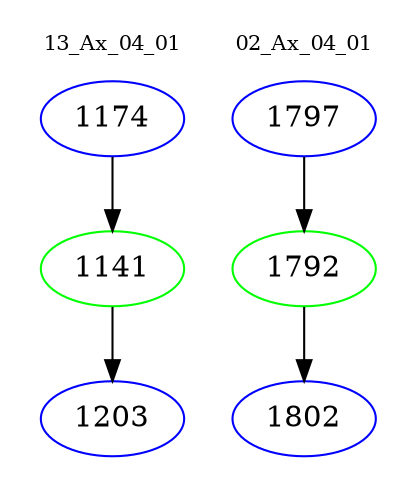 digraph{
subgraph cluster_0 {
color = white
label = "13_Ax_04_01";
fontsize=10;
T0_1174 [label="1174", color="blue"]
T0_1174 -> T0_1141 [color="black"]
T0_1141 [label="1141", color="green"]
T0_1141 -> T0_1203 [color="black"]
T0_1203 [label="1203", color="blue"]
}
subgraph cluster_1 {
color = white
label = "02_Ax_04_01";
fontsize=10;
T1_1797 [label="1797", color="blue"]
T1_1797 -> T1_1792 [color="black"]
T1_1792 [label="1792", color="green"]
T1_1792 -> T1_1802 [color="black"]
T1_1802 [label="1802", color="blue"]
}
}
